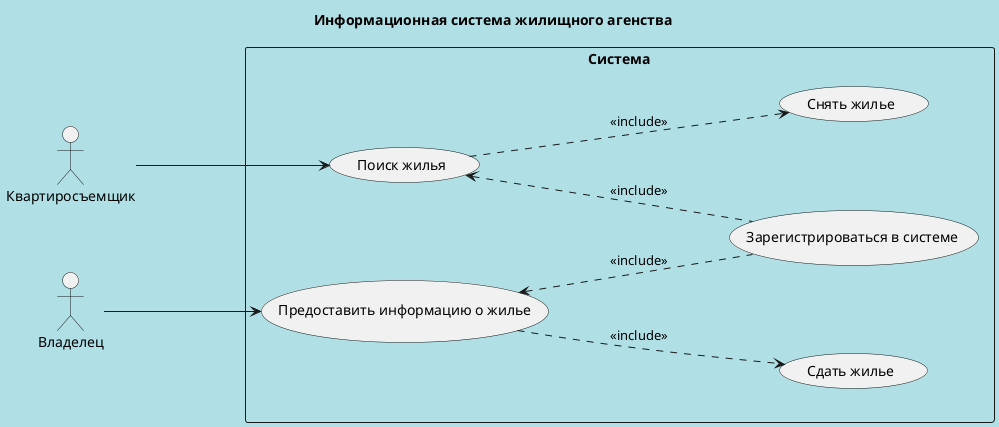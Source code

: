 @startuml "Практическая работа 1"
left to right direction
title Информационная система жилищного агенства
skinparam backgroundcolor PowderBlue
actor Квартиросъемщик AS kvr
actor Владелец AS vld
rectangle Система {
    vld ---> (Предоставить информацию о жилье)
    kvr ---> (Поиск жилья)
    (Поиск жилья) <... (Зарегистрироваться в системе):<<include>>
    (Поиск жилья) ...> (Снять жилье):<<include>>
    (Предоставить информацию о жилье) <... (Зарегистрироваться в системе):<<include>>
    (Предоставить информацию о жилье) ...> (Сдать жилье):<<include>>
}
@enduml